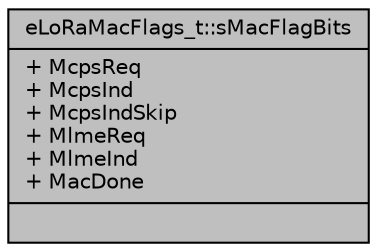 digraph "eLoRaMacFlags_t::sMacFlagBits"
{
  edge [fontname="Helvetica",fontsize="10",labelfontname="Helvetica",labelfontsize="10"];
  node [fontname="Helvetica",fontsize="10",shape=record];
  Node1 [label="{eLoRaMacFlags_t::sMacFlagBits\n|+ McpsReq\l+ McpsInd\l+ McpsIndSkip\l+ MlmeReq\l+ MlmeInd\l+ MacDone\l|}",height=0.2,width=0.4,color="black", fillcolor="grey75", style="filled", fontcolor="black"];
}
